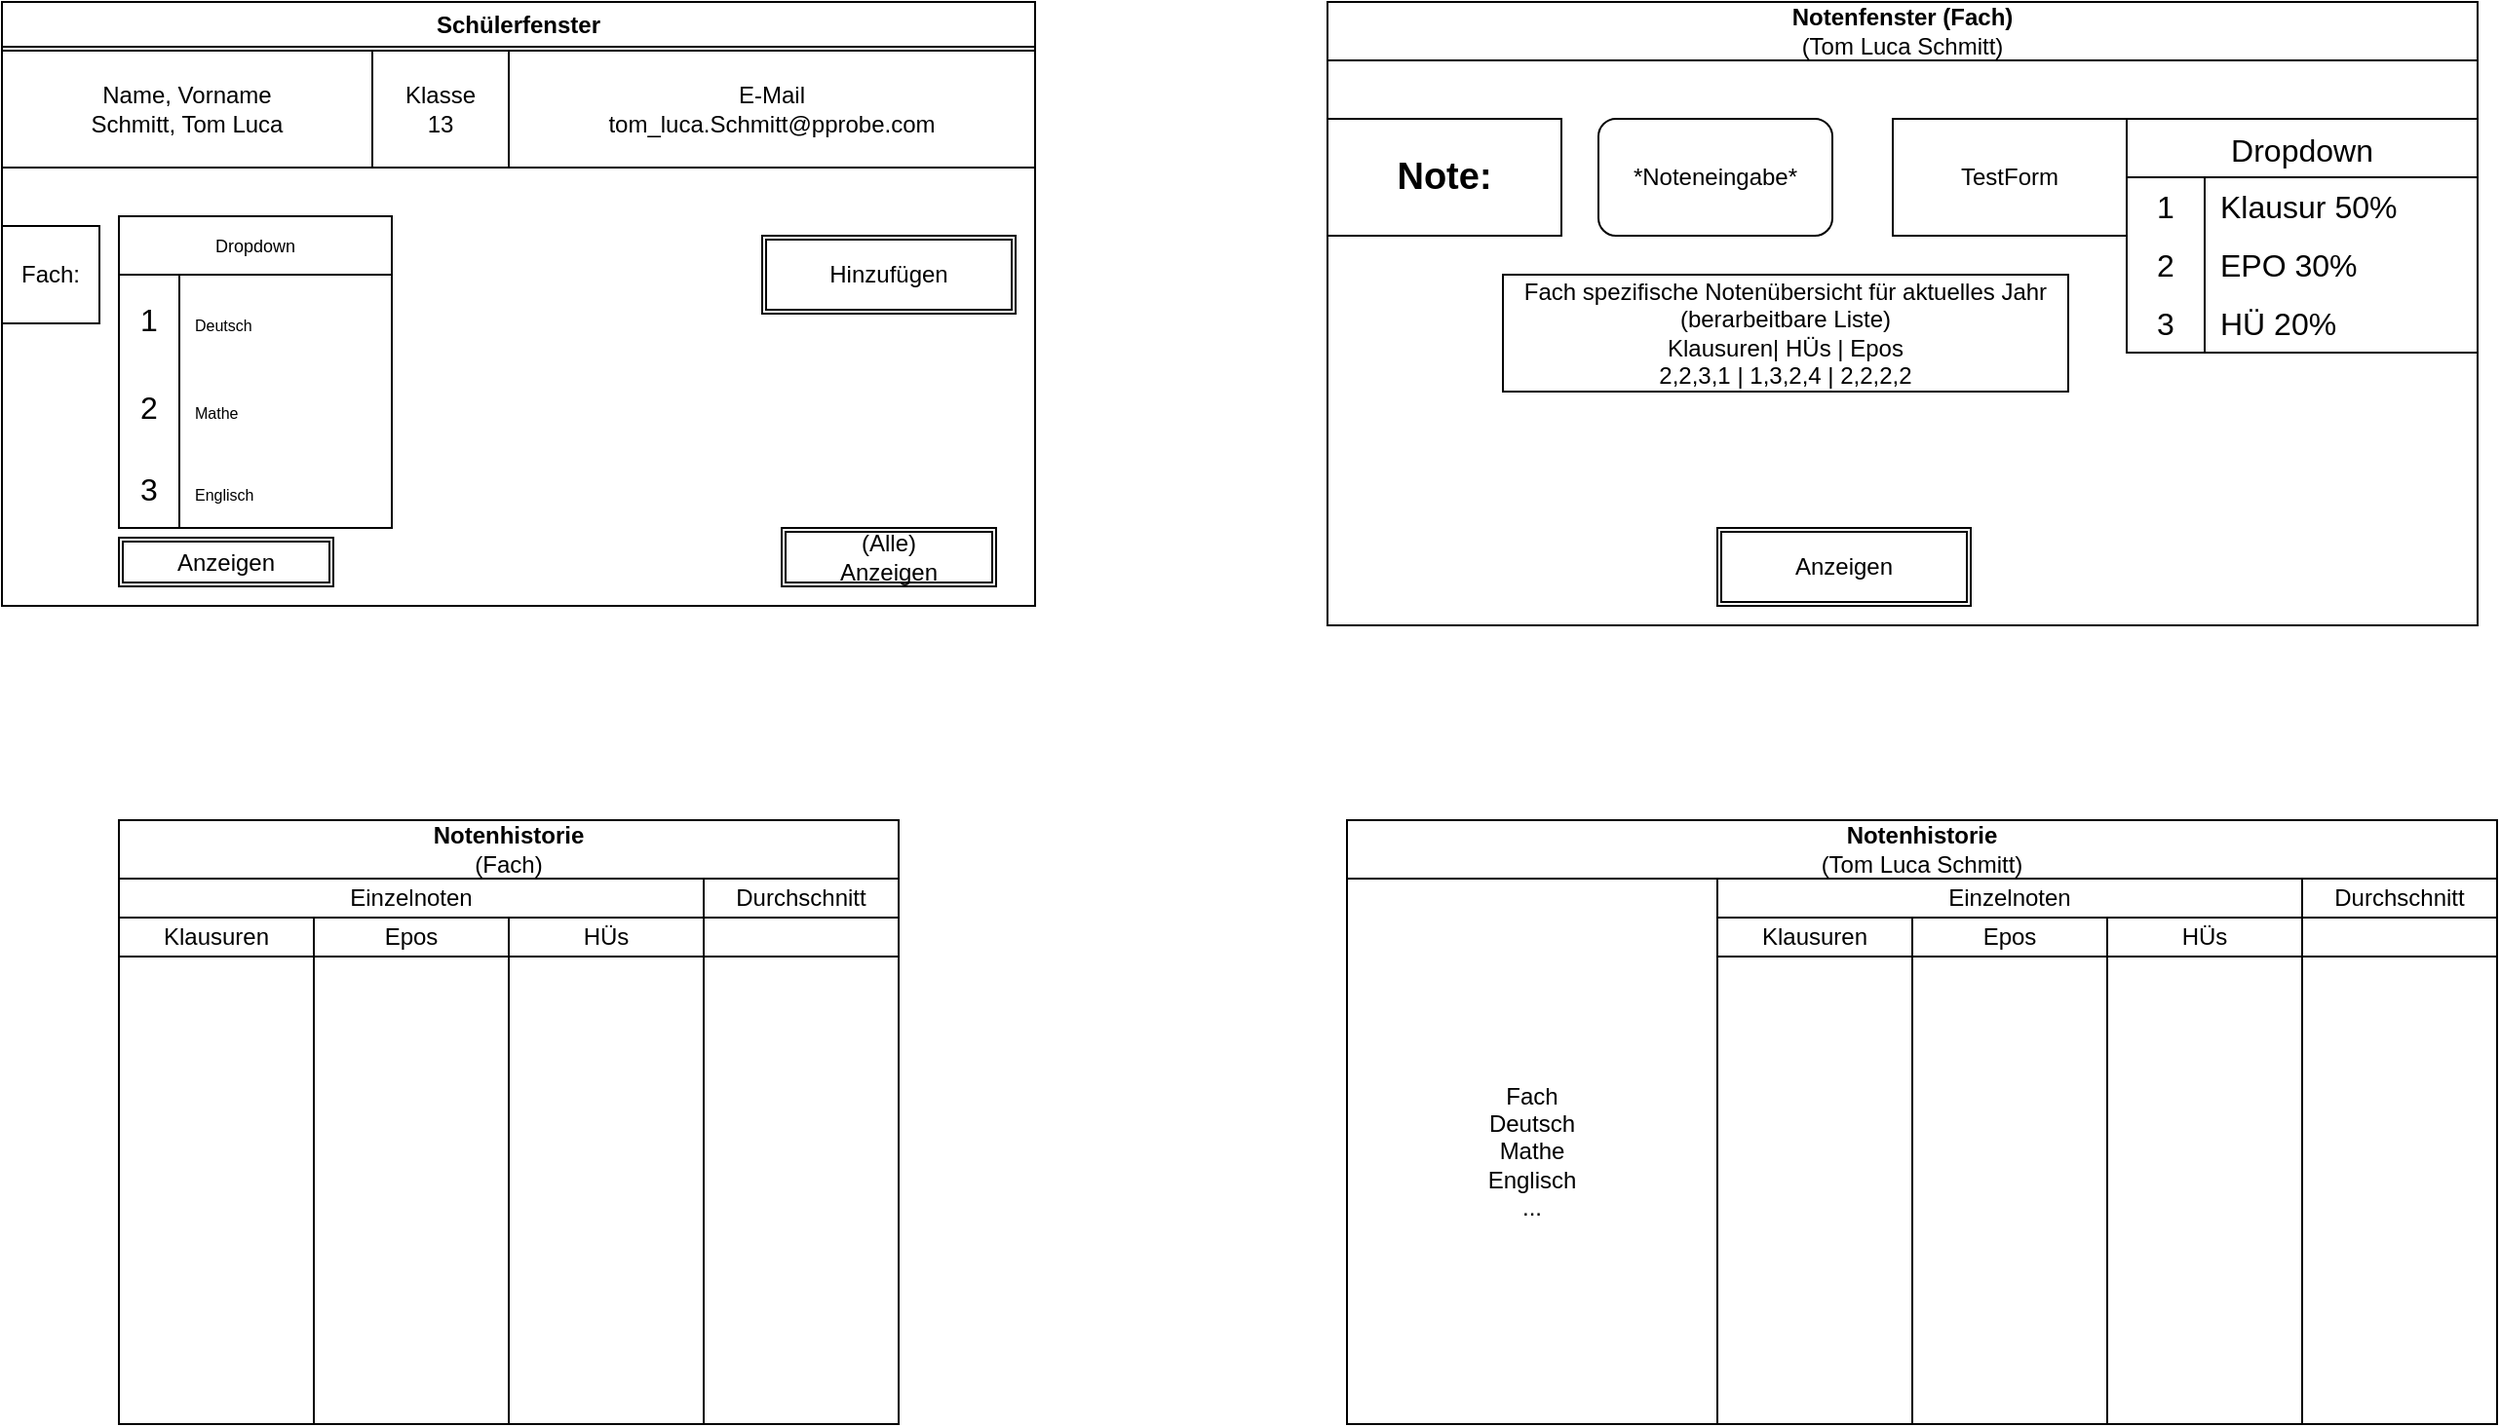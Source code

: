 <mxfile version="21.2.3" type="device">
  <diagram name="Seite-1" id="hRH0_PEPNg5QHnoSs5FG">
    <mxGraphModel dx="2625" dy="1468" grid="1" gridSize="10" guides="1" tooltips="1" connect="1" arrows="1" fold="1" page="1" pageScale="1" pageWidth="827" pageHeight="1169" math="0" shadow="0">
      <root>
        <mxCell id="0" />
        <mxCell id="1" parent="0" />
        <mxCell id="A72RqLyeRUDhkrOtJt1O-5" value="Schülerfenster" style="swimlane;whiteSpace=wrap;html=1;" vertex="1" parent="1">
          <mxGeometry x="30" y="60" width="530" height="310" as="geometry" />
        </mxCell>
        <mxCell id="A72RqLyeRUDhkrOtJt1O-8" value="Name, Vorname&lt;br&gt;Schmitt, Tom Luca" style="rounded=0;whiteSpace=wrap;html=1;align=center;" vertex="1" parent="A72RqLyeRUDhkrOtJt1O-5">
          <mxGeometry y="25" width="190" height="60" as="geometry" />
        </mxCell>
        <mxCell id="A72RqLyeRUDhkrOtJt1O-10" value="Klasse&lt;br&gt;13" style="rounded=0;whiteSpace=wrap;html=1;align=center;" vertex="1" parent="A72RqLyeRUDhkrOtJt1O-5">
          <mxGeometry x="190" y="25" width="70" height="60" as="geometry" />
        </mxCell>
        <mxCell id="A72RqLyeRUDhkrOtJt1O-11" value="E-Mail&lt;br&gt;tom_luca.Schmitt@pprobe.com" style="rounded=0;whiteSpace=wrap;html=1;align=center;" vertex="1" parent="A72RqLyeRUDhkrOtJt1O-5">
          <mxGeometry x="260" y="25" width="270" height="60" as="geometry" />
        </mxCell>
        <mxCell id="A72RqLyeRUDhkrOtJt1O-13" value="Dropdown" style="shape=table;startSize=30;container=1;collapsible=0;childLayout=tableLayout;fixedRows=1;rowLines=0;fontStyle=0;strokeColor=default;fontSize=9;" vertex="1" parent="A72RqLyeRUDhkrOtJt1O-5">
          <mxGeometry x="60" y="110" width="140" height="160" as="geometry" />
        </mxCell>
        <mxCell id="A72RqLyeRUDhkrOtJt1O-14" value="" style="shape=tableRow;horizontal=0;startSize=0;swimlaneHead=0;swimlaneBody=0;top=0;left=0;bottom=0;right=0;collapsible=0;dropTarget=0;fillColor=none;points=[[0,0.5],[1,0.5]];portConstraint=eastwest;strokeColor=inherit;fontSize=16;" vertex="1" parent="A72RqLyeRUDhkrOtJt1O-13">
          <mxGeometry y="30" width="140" height="45" as="geometry" />
        </mxCell>
        <mxCell id="A72RqLyeRUDhkrOtJt1O-15" value="1" style="shape=partialRectangle;html=1;whiteSpace=wrap;connectable=0;fillColor=none;top=0;left=0;bottom=0;right=0;overflow=hidden;pointerEvents=1;strokeColor=inherit;fontSize=16;" vertex="1" parent="A72RqLyeRUDhkrOtJt1O-14">
          <mxGeometry width="31" height="45" as="geometry">
            <mxRectangle width="31" height="45" as="alternateBounds" />
          </mxGeometry>
        </mxCell>
        <mxCell id="A72RqLyeRUDhkrOtJt1O-16" value="&lt;font style=&quot;font-size: 8px;&quot;&gt;Deutsch&lt;/font&gt;" style="shape=partialRectangle;html=1;whiteSpace=wrap;connectable=0;fillColor=none;top=0;left=0;bottom=0;right=0;align=left;spacingLeft=6;overflow=hidden;strokeColor=inherit;fontSize=16;" vertex="1" parent="A72RqLyeRUDhkrOtJt1O-14">
          <mxGeometry x="31" width="109" height="45" as="geometry">
            <mxRectangle width="109" height="45" as="alternateBounds" />
          </mxGeometry>
        </mxCell>
        <mxCell id="A72RqLyeRUDhkrOtJt1O-17" value="" style="shape=tableRow;horizontal=0;startSize=0;swimlaneHead=0;swimlaneBody=0;top=0;left=0;bottom=0;right=0;collapsible=0;dropTarget=0;fillColor=none;points=[[0,0.5],[1,0.5]];portConstraint=eastwest;strokeColor=inherit;fontSize=16;" vertex="1" parent="A72RqLyeRUDhkrOtJt1O-13">
          <mxGeometry y="75" width="140" height="45" as="geometry" />
        </mxCell>
        <mxCell id="A72RqLyeRUDhkrOtJt1O-18" value="2" style="shape=partialRectangle;html=1;whiteSpace=wrap;connectable=0;fillColor=none;top=0;left=0;bottom=0;right=0;overflow=hidden;strokeColor=inherit;fontSize=16;" vertex="1" parent="A72RqLyeRUDhkrOtJt1O-17">
          <mxGeometry width="31" height="45" as="geometry">
            <mxRectangle width="31" height="45" as="alternateBounds" />
          </mxGeometry>
        </mxCell>
        <mxCell id="A72RqLyeRUDhkrOtJt1O-19" value="&lt;font style=&quot;font-size: 8px;&quot;&gt;Mathe&lt;/font&gt;" style="shape=partialRectangle;html=1;whiteSpace=wrap;connectable=0;fillColor=none;top=0;left=0;bottom=0;right=0;align=left;spacingLeft=6;overflow=hidden;strokeColor=inherit;fontSize=16;" vertex="1" parent="A72RqLyeRUDhkrOtJt1O-17">
          <mxGeometry x="31" width="109" height="45" as="geometry">
            <mxRectangle width="109" height="45" as="alternateBounds" />
          </mxGeometry>
        </mxCell>
        <mxCell id="A72RqLyeRUDhkrOtJt1O-20" value="" style="shape=tableRow;horizontal=0;startSize=0;swimlaneHead=0;swimlaneBody=0;top=0;left=0;bottom=0;right=0;collapsible=0;dropTarget=0;fillColor=none;points=[[0,0.5],[1,0.5]];portConstraint=eastwest;strokeColor=inherit;fontSize=16;" vertex="1" parent="A72RqLyeRUDhkrOtJt1O-13">
          <mxGeometry y="120" width="140" height="40" as="geometry" />
        </mxCell>
        <mxCell id="A72RqLyeRUDhkrOtJt1O-21" value="3" style="shape=partialRectangle;html=1;whiteSpace=wrap;connectable=0;fillColor=none;top=0;left=0;bottom=0;right=0;overflow=hidden;strokeColor=inherit;fontSize=16;" vertex="1" parent="A72RqLyeRUDhkrOtJt1O-20">
          <mxGeometry width="31" height="40" as="geometry">
            <mxRectangle width="31" height="40" as="alternateBounds" />
          </mxGeometry>
        </mxCell>
        <mxCell id="A72RqLyeRUDhkrOtJt1O-22" value="&lt;font style=&quot;font-size: 8px;&quot;&gt;Englisch&lt;/font&gt;" style="shape=partialRectangle;html=1;whiteSpace=wrap;connectable=0;fillColor=none;top=0;left=0;bottom=0;right=0;align=left;spacingLeft=6;overflow=hidden;strokeColor=inherit;fontSize=16;" vertex="1" parent="A72RqLyeRUDhkrOtJt1O-20">
          <mxGeometry x="31" width="109" height="40" as="geometry">
            <mxRectangle width="109" height="40" as="alternateBounds" />
          </mxGeometry>
        </mxCell>
        <mxCell id="A72RqLyeRUDhkrOtJt1O-23" value="Hinzufügen" style="shape=ext;double=1;rounded=0;whiteSpace=wrap;html=1;" vertex="1" parent="A72RqLyeRUDhkrOtJt1O-5">
          <mxGeometry x="390" y="120" width="130" height="40" as="geometry" />
        </mxCell>
        <mxCell id="A72RqLyeRUDhkrOtJt1O-24" value="(Alle)&lt;br&gt;Anzeigen" style="shape=ext;double=1;rounded=0;whiteSpace=wrap;html=1;" vertex="1" parent="A72RqLyeRUDhkrOtJt1O-5">
          <mxGeometry x="400" y="270" width="110" height="30" as="geometry" />
        </mxCell>
        <mxCell id="A72RqLyeRUDhkrOtJt1O-25" value="Anzeigen" style="shape=ext;double=1;rounded=0;whiteSpace=wrap;html=1;" vertex="1" parent="A72RqLyeRUDhkrOtJt1O-5">
          <mxGeometry x="60" y="275" width="110" height="25" as="geometry" />
        </mxCell>
        <mxCell id="A72RqLyeRUDhkrOtJt1O-12" value="Fach:" style="rounded=0;whiteSpace=wrap;html=1;" vertex="1" parent="A72RqLyeRUDhkrOtJt1O-5">
          <mxGeometry y="115" width="50" height="50" as="geometry" />
        </mxCell>
        <mxCell id="A72RqLyeRUDhkrOtJt1O-31" value="Notenfenster (Fach)&lt;br&gt;&lt;span style=&quot;font-weight: normal;&quot;&gt;(Tom Luca Schmitt)&lt;/span&gt;" style="swimlane;whiteSpace=wrap;html=1;startSize=30;" vertex="1" parent="1">
          <mxGeometry x="710" y="60" width="590" height="320" as="geometry" />
        </mxCell>
        <mxCell id="A72RqLyeRUDhkrOtJt1O-32" value="&lt;b&gt;&lt;font style=&quot;font-size: 19px;&quot;&gt;Note:&lt;/font&gt;&lt;/b&gt;" style="rounded=0;whiteSpace=wrap;html=1;" vertex="1" parent="A72RqLyeRUDhkrOtJt1O-31">
          <mxGeometry y="60" width="120" height="60" as="geometry" />
        </mxCell>
        <mxCell id="A72RqLyeRUDhkrOtJt1O-33" value="*Noteneingabe*" style="rounded=1;whiteSpace=wrap;html=1;" vertex="1" parent="A72RqLyeRUDhkrOtJt1O-31">
          <mxGeometry x="139" y="60" width="120" height="60" as="geometry" />
        </mxCell>
        <mxCell id="A72RqLyeRUDhkrOtJt1O-34" value="Anzeigen" style="shape=ext;double=1;rounded=0;whiteSpace=wrap;html=1;" vertex="1" parent="A72RqLyeRUDhkrOtJt1O-31">
          <mxGeometry x="200" y="270" width="130" height="40" as="geometry" />
        </mxCell>
        <mxCell id="A72RqLyeRUDhkrOtJt1O-35" value="TestForm" style="rounded=0;whiteSpace=wrap;html=1;" vertex="1" parent="A72RqLyeRUDhkrOtJt1O-31">
          <mxGeometry x="290" y="60" width="120" height="60" as="geometry" />
        </mxCell>
        <mxCell id="A72RqLyeRUDhkrOtJt1O-36" value="Dropdown" style="shape=table;startSize=30;container=1;collapsible=0;childLayout=tableLayout;fixedRows=1;rowLines=0;fontStyle=0;strokeColor=default;fontSize=16;" vertex="1" parent="A72RqLyeRUDhkrOtJt1O-31">
          <mxGeometry x="410" y="60" width="180" height="120" as="geometry" />
        </mxCell>
        <mxCell id="A72RqLyeRUDhkrOtJt1O-37" value="" style="shape=tableRow;horizontal=0;startSize=0;swimlaneHead=0;swimlaneBody=0;top=0;left=0;bottom=0;right=0;collapsible=0;dropTarget=0;fillColor=none;points=[[0,0.5],[1,0.5]];portConstraint=eastwest;strokeColor=inherit;fontSize=16;" vertex="1" parent="A72RqLyeRUDhkrOtJt1O-36">
          <mxGeometry y="30" width="180" height="30" as="geometry" />
        </mxCell>
        <mxCell id="A72RqLyeRUDhkrOtJt1O-38" value="1" style="shape=partialRectangle;html=1;whiteSpace=wrap;connectable=0;fillColor=none;top=0;left=0;bottom=0;right=0;overflow=hidden;pointerEvents=1;strokeColor=inherit;fontSize=16;" vertex="1" parent="A72RqLyeRUDhkrOtJt1O-37">
          <mxGeometry width="40" height="30" as="geometry">
            <mxRectangle width="40" height="30" as="alternateBounds" />
          </mxGeometry>
        </mxCell>
        <mxCell id="A72RqLyeRUDhkrOtJt1O-39" value="Klausur 50%" style="shape=partialRectangle;html=1;whiteSpace=wrap;connectable=0;fillColor=none;top=0;left=0;bottom=0;right=0;align=left;spacingLeft=6;overflow=hidden;strokeColor=inherit;fontSize=16;" vertex="1" parent="A72RqLyeRUDhkrOtJt1O-37">
          <mxGeometry x="40" width="140" height="30" as="geometry">
            <mxRectangle width="140" height="30" as="alternateBounds" />
          </mxGeometry>
        </mxCell>
        <mxCell id="A72RqLyeRUDhkrOtJt1O-40" value="" style="shape=tableRow;horizontal=0;startSize=0;swimlaneHead=0;swimlaneBody=0;top=0;left=0;bottom=0;right=0;collapsible=0;dropTarget=0;fillColor=none;points=[[0,0.5],[1,0.5]];portConstraint=eastwest;strokeColor=inherit;fontSize=16;" vertex="1" parent="A72RqLyeRUDhkrOtJt1O-36">
          <mxGeometry y="60" width="180" height="30" as="geometry" />
        </mxCell>
        <mxCell id="A72RqLyeRUDhkrOtJt1O-41" value="2" style="shape=partialRectangle;html=1;whiteSpace=wrap;connectable=0;fillColor=none;top=0;left=0;bottom=0;right=0;overflow=hidden;strokeColor=inherit;fontSize=16;" vertex="1" parent="A72RqLyeRUDhkrOtJt1O-40">
          <mxGeometry width="40" height="30" as="geometry">
            <mxRectangle width="40" height="30" as="alternateBounds" />
          </mxGeometry>
        </mxCell>
        <mxCell id="A72RqLyeRUDhkrOtJt1O-42" value="EPO 30%" style="shape=partialRectangle;html=1;whiteSpace=wrap;connectable=0;fillColor=none;top=0;left=0;bottom=0;right=0;align=left;spacingLeft=6;overflow=hidden;strokeColor=inherit;fontSize=16;" vertex="1" parent="A72RqLyeRUDhkrOtJt1O-40">
          <mxGeometry x="40" width="140" height="30" as="geometry">
            <mxRectangle width="140" height="30" as="alternateBounds" />
          </mxGeometry>
        </mxCell>
        <mxCell id="A72RqLyeRUDhkrOtJt1O-43" value="" style="shape=tableRow;horizontal=0;startSize=0;swimlaneHead=0;swimlaneBody=0;top=0;left=0;bottom=0;right=0;collapsible=0;dropTarget=0;fillColor=none;points=[[0,0.5],[1,0.5]];portConstraint=eastwest;strokeColor=inherit;fontSize=16;" vertex="1" parent="A72RqLyeRUDhkrOtJt1O-36">
          <mxGeometry y="90" width="180" height="30" as="geometry" />
        </mxCell>
        <mxCell id="A72RqLyeRUDhkrOtJt1O-44" value="3" style="shape=partialRectangle;html=1;whiteSpace=wrap;connectable=0;fillColor=none;top=0;left=0;bottom=0;right=0;overflow=hidden;strokeColor=inherit;fontSize=16;" vertex="1" parent="A72RqLyeRUDhkrOtJt1O-43">
          <mxGeometry width="40" height="30" as="geometry">
            <mxRectangle width="40" height="30" as="alternateBounds" />
          </mxGeometry>
        </mxCell>
        <mxCell id="A72RqLyeRUDhkrOtJt1O-45" value="HÜ 20%" style="shape=partialRectangle;html=1;whiteSpace=wrap;connectable=0;fillColor=none;top=0;left=0;bottom=0;right=0;align=left;spacingLeft=6;overflow=hidden;strokeColor=inherit;fontSize=16;" vertex="1" parent="A72RqLyeRUDhkrOtJt1O-43">
          <mxGeometry x="40" width="140" height="30" as="geometry">
            <mxRectangle width="140" height="30" as="alternateBounds" />
          </mxGeometry>
        </mxCell>
        <mxCell id="A72RqLyeRUDhkrOtJt1O-46" value="Fach spezifische Notenübersicht für aktuelles Jahr&lt;br&gt;(berarbeitbare Liste)&lt;br&gt;Klausuren| HÜs | Epos&lt;br&gt;2,2,3,1 | 1,3,2,4 | 2,2,2,2" style="rounded=0;whiteSpace=wrap;html=1;" vertex="1" parent="A72RqLyeRUDhkrOtJt1O-31">
          <mxGeometry x="90" y="140" width="290" height="60" as="geometry" />
        </mxCell>
        <mxCell id="A72RqLyeRUDhkrOtJt1O-47" value="Notenhistorie&lt;br&gt;&lt;span style=&quot;font-weight: normal;&quot;&gt;(Fach)&lt;/span&gt;" style="swimlane;whiteSpace=wrap;html=1;startSize=30;" vertex="1" parent="1">
          <mxGeometry x="90" y="480" width="400" height="310" as="geometry" />
        </mxCell>
        <mxCell id="A72RqLyeRUDhkrOtJt1O-49" value="Einzelnoten" style="rounded=0;whiteSpace=wrap;html=1;" vertex="1" parent="A72RqLyeRUDhkrOtJt1O-47">
          <mxGeometry y="30" width="300" height="20" as="geometry" />
        </mxCell>
        <mxCell id="A72RqLyeRUDhkrOtJt1O-50" value="" style="rounded=0;whiteSpace=wrap;html=1;" vertex="1" parent="A72RqLyeRUDhkrOtJt1O-47">
          <mxGeometry y="70" width="100" height="240" as="geometry" />
        </mxCell>
        <mxCell id="A72RqLyeRUDhkrOtJt1O-51" value="" style="rounded=0;whiteSpace=wrap;html=1;" vertex="1" parent="A72RqLyeRUDhkrOtJt1O-47">
          <mxGeometry x="100" y="70" width="100" height="240" as="geometry" />
        </mxCell>
        <mxCell id="A72RqLyeRUDhkrOtJt1O-52" value="" style="rounded=0;whiteSpace=wrap;html=1;" vertex="1" parent="A72RqLyeRUDhkrOtJt1O-47">
          <mxGeometry x="200" y="70" width="100" height="240" as="geometry" />
        </mxCell>
        <mxCell id="A72RqLyeRUDhkrOtJt1O-59" value="" style="rounded=0;whiteSpace=wrap;html=1;" vertex="1" parent="A72RqLyeRUDhkrOtJt1O-47">
          <mxGeometry x="300" y="70" width="100" height="240" as="geometry" />
        </mxCell>
        <mxCell id="A72RqLyeRUDhkrOtJt1O-60" value="Klausuren" style="rounded=0;whiteSpace=wrap;html=1;" vertex="1" parent="A72RqLyeRUDhkrOtJt1O-47">
          <mxGeometry y="50" width="100" height="20" as="geometry" />
        </mxCell>
        <mxCell id="A72RqLyeRUDhkrOtJt1O-61" value="Epos" style="rounded=0;whiteSpace=wrap;html=1;" vertex="1" parent="A72RqLyeRUDhkrOtJt1O-47">
          <mxGeometry x="100" y="50" width="100" height="20" as="geometry" />
        </mxCell>
        <mxCell id="A72RqLyeRUDhkrOtJt1O-62" value="HÜs" style="rounded=0;whiteSpace=wrap;html=1;" vertex="1" parent="A72RqLyeRUDhkrOtJt1O-47">
          <mxGeometry x="200" y="50" width="100" height="20" as="geometry" />
        </mxCell>
        <mxCell id="A72RqLyeRUDhkrOtJt1O-63" value="Durchschnitt" style="rounded=0;whiteSpace=wrap;html=1;" vertex="1" parent="A72RqLyeRUDhkrOtJt1O-47">
          <mxGeometry x="300" y="30" width="100" height="20" as="geometry" />
        </mxCell>
        <mxCell id="A72RqLyeRUDhkrOtJt1O-78" value="Notenhistorie&lt;br&gt;&lt;span style=&quot;font-weight: normal;&quot;&gt;(Tom Luca Schmitt)&lt;/span&gt;" style="swimlane;whiteSpace=wrap;html=1;startSize=30;" vertex="1" parent="1">
          <mxGeometry x="720" y="480" width="590" height="310" as="geometry" />
        </mxCell>
        <mxCell id="A72RqLyeRUDhkrOtJt1O-79" value="Fach&lt;br&gt;Deutsch&lt;br&gt;Mathe&lt;br&gt;Englisch&lt;br&gt;..." style="rounded=0;whiteSpace=wrap;html=1;" vertex="1" parent="A72RqLyeRUDhkrOtJt1O-78">
          <mxGeometry y="30" width="190" height="280" as="geometry" />
        </mxCell>
        <mxCell id="A72RqLyeRUDhkrOtJt1O-80" value="Einzelnoten" style="rounded=0;whiteSpace=wrap;html=1;" vertex="1" parent="A72RqLyeRUDhkrOtJt1O-78">
          <mxGeometry x="190" y="30" width="300" height="20" as="geometry" />
        </mxCell>
        <mxCell id="A72RqLyeRUDhkrOtJt1O-81" value="" style="rounded=0;whiteSpace=wrap;html=1;" vertex="1" parent="A72RqLyeRUDhkrOtJt1O-78">
          <mxGeometry x="190" y="70" width="100" height="240" as="geometry" />
        </mxCell>
        <mxCell id="A72RqLyeRUDhkrOtJt1O-82" value="" style="rounded=0;whiteSpace=wrap;html=1;" vertex="1" parent="A72RqLyeRUDhkrOtJt1O-78">
          <mxGeometry x="290" y="70" width="100" height="240" as="geometry" />
        </mxCell>
        <mxCell id="A72RqLyeRUDhkrOtJt1O-83" value="" style="rounded=0;whiteSpace=wrap;html=1;" vertex="1" parent="A72RqLyeRUDhkrOtJt1O-78">
          <mxGeometry x="390" y="70" width="100" height="240" as="geometry" />
        </mxCell>
        <mxCell id="A72RqLyeRUDhkrOtJt1O-84" value="" style="rounded=0;whiteSpace=wrap;html=1;" vertex="1" parent="A72RqLyeRUDhkrOtJt1O-78">
          <mxGeometry x="490" y="70" width="100" height="240" as="geometry" />
        </mxCell>
        <mxCell id="A72RqLyeRUDhkrOtJt1O-85" value="Klausuren" style="rounded=0;whiteSpace=wrap;html=1;" vertex="1" parent="A72RqLyeRUDhkrOtJt1O-78">
          <mxGeometry x="190" y="50" width="100" height="20" as="geometry" />
        </mxCell>
        <mxCell id="A72RqLyeRUDhkrOtJt1O-86" value="Epos" style="rounded=0;whiteSpace=wrap;html=1;" vertex="1" parent="A72RqLyeRUDhkrOtJt1O-78">
          <mxGeometry x="290" y="50" width="100" height="20" as="geometry" />
        </mxCell>
        <mxCell id="A72RqLyeRUDhkrOtJt1O-87" value="HÜs" style="rounded=0;whiteSpace=wrap;html=1;" vertex="1" parent="A72RqLyeRUDhkrOtJt1O-78">
          <mxGeometry x="390" y="50" width="100" height="20" as="geometry" />
        </mxCell>
        <mxCell id="A72RqLyeRUDhkrOtJt1O-88" value="Durchschnitt" style="rounded=0;whiteSpace=wrap;html=1;" vertex="1" parent="A72RqLyeRUDhkrOtJt1O-78">
          <mxGeometry x="490" y="30" width="100" height="20" as="geometry" />
        </mxCell>
      </root>
    </mxGraphModel>
  </diagram>
</mxfile>
